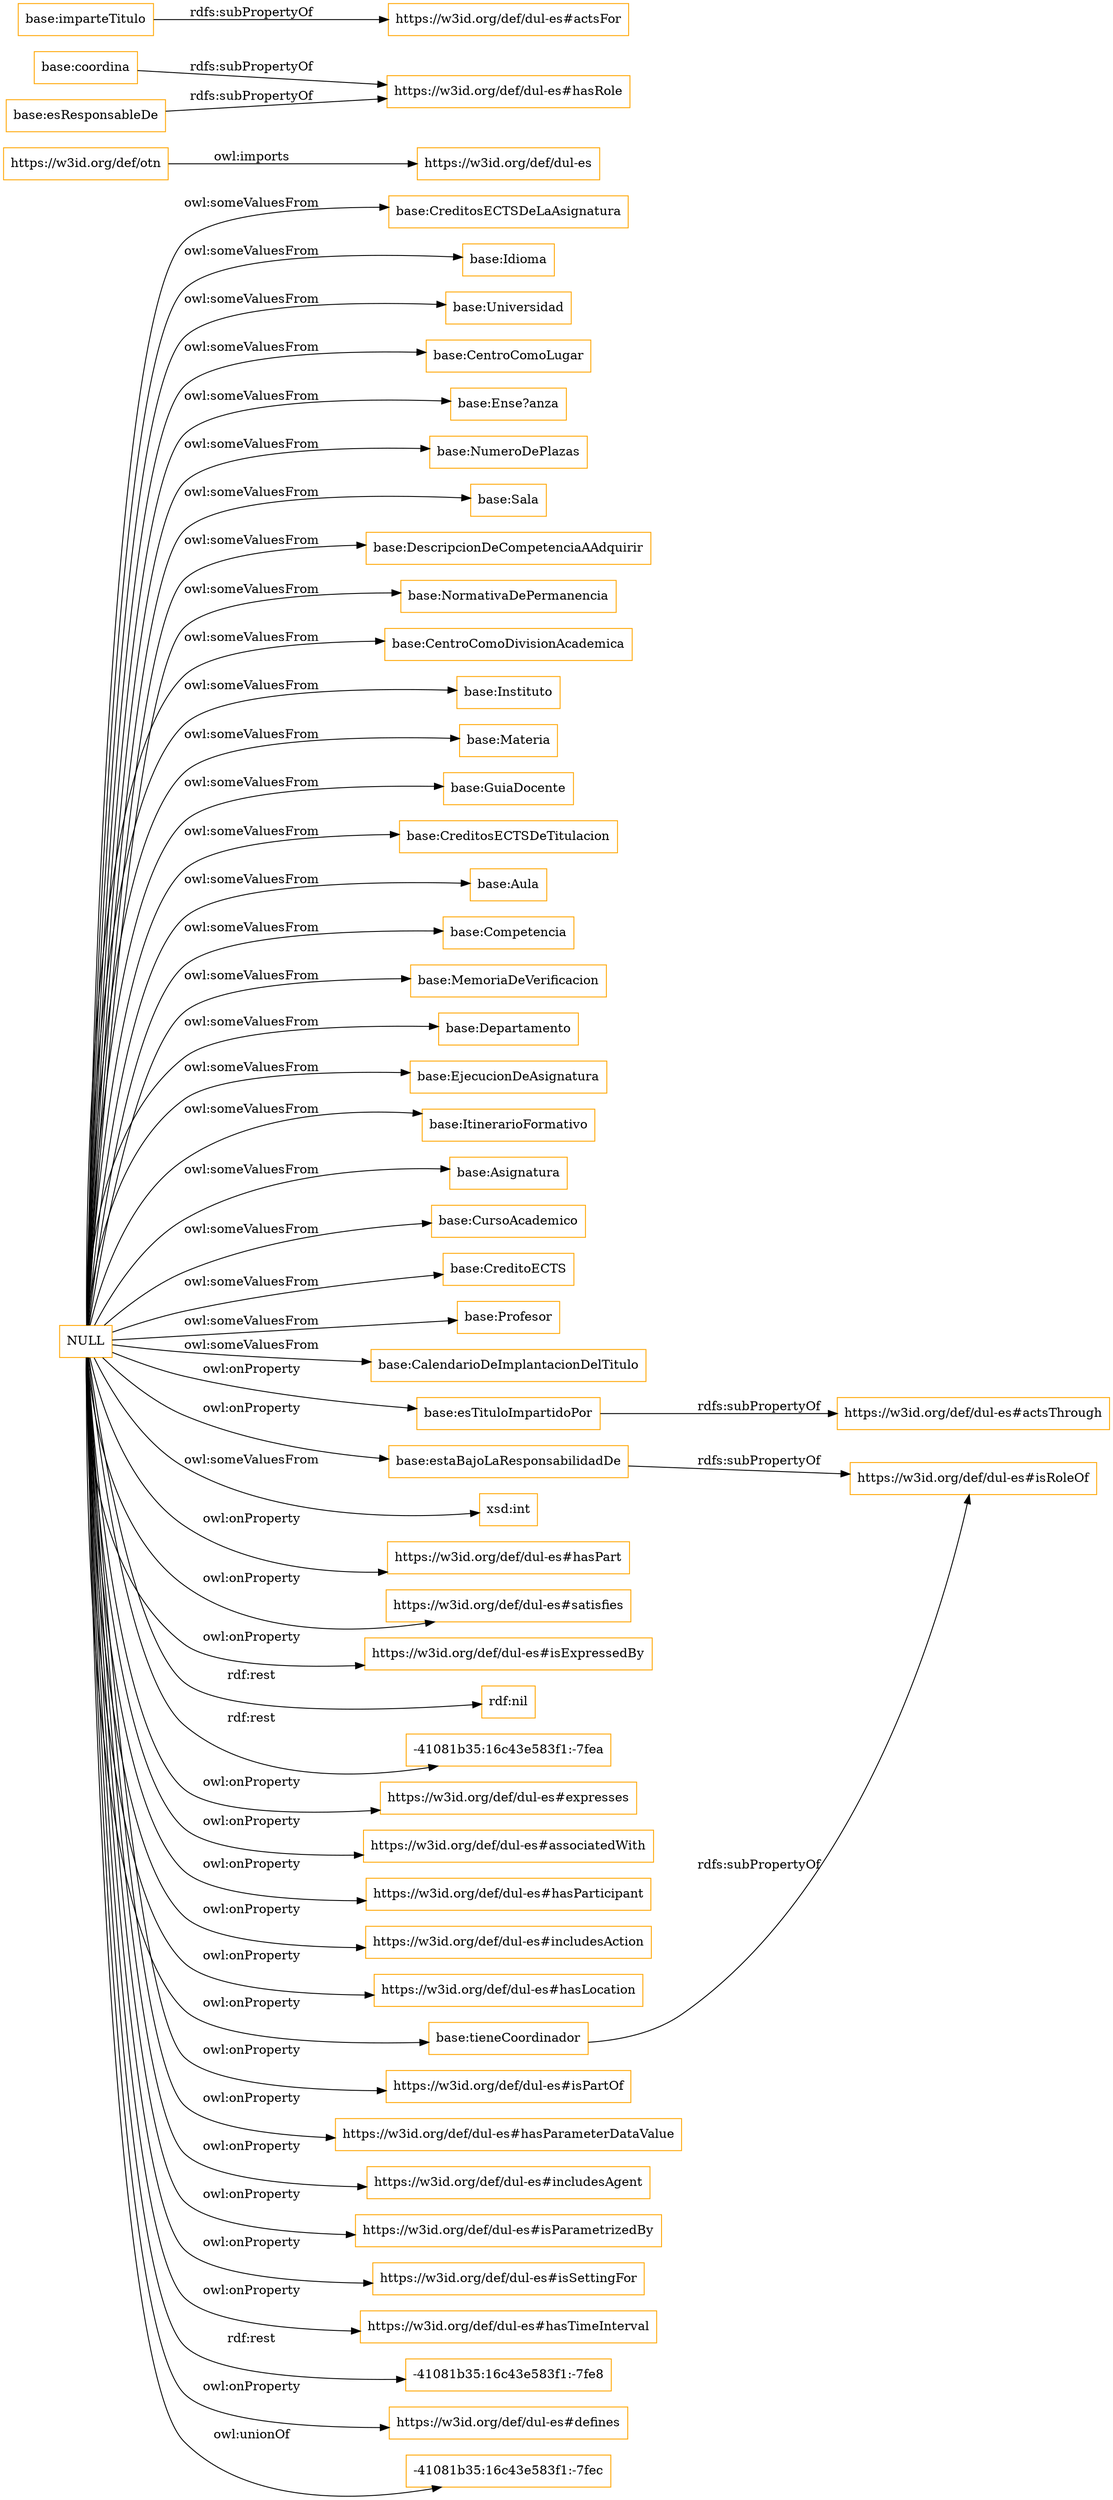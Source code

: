 digraph ar2dtool_diagram { 
rankdir=LR;
size="1501"
node [shape = rectangle, color="orange"]; "base:CreditosECTSDeLaAsignatura" "base:Idioma" "base:Universidad" "base:CentroComoLugar" "base:Ense?anza" "base:NumeroDePlazas" "base:Sala" "base:DescripcionDeCompetenciaAAdquirir" "base:NormativaDePermanencia" "base:CentroComoDivisionAcademica" "base:Instituto" "base:Materia" "base:GuiaDocente" "base:CreditosECTSDeTitulacion" "base:Aula" "base:Competencia" "base:MemoriaDeVerificacion" "base:Departamento" "base:EjecucionDeAsignatura" "base:ItinerarioFormativo" "base:Asignatura" "base:CursoAcademico" "base:CreditoECTS" "base:Profesor" "base:CalendarioDeImplantacionDelTitulo" ; /*classes style*/
	"base:esTituloImpartidoPor" -> "https://w3id.org/def/dul-es#actsThrough" [ label = "rdfs:subPropertyOf" ];
	"https://w3id.org/def/otn" -> "https://w3id.org/def/dul-es" [ label = "owl:imports" ];
	"base:estaBajoLaResponsabilidadDe" -> "https://w3id.org/def/dul-es#isRoleOf" [ label = "rdfs:subPropertyOf" ];
	"base:coordina" -> "https://w3id.org/def/dul-es#hasRole" [ label = "rdfs:subPropertyOf" ];
	"base:imparteTitulo" -> "https://w3id.org/def/dul-es#actsFor" [ label = "rdfs:subPropertyOf" ];
	"NULL" -> "base:CentroComoLugar" [ label = "owl:someValuesFrom" ];
	"NULL" -> "base:Departamento" [ label = "owl:someValuesFrom" ];
	"NULL" -> "base:Profesor" [ label = "owl:someValuesFrom" ];
	"NULL" -> "base:EjecucionDeAsignatura" [ label = "owl:someValuesFrom" ];
	"NULL" -> "base:ItinerarioFormativo" [ label = "owl:someValuesFrom" ];
	"NULL" -> "xsd:int" [ label = "owl:someValuesFrom" ];
	"NULL" -> "base:Idioma" [ label = "owl:someValuesFrom" ];
	"NULL" -> "https://w3id.org/def/dul-es#hasPart" [ label = "owl:onProperty" ];
	"NULL" -> "base:NumeroDePlazas" [ label = "owl:someValuesFrom" ];
	"NULL" -> "base:esTituloImpartidoPor" [ label = "owl:onProperty" ];
	"NULL" -> "base:Materia" [ label = "owl:someValuesFrom" ];
	"NULL" -> "https://w3id.org/def/dul-es#satisfies" [ label = "owl:onProperty" ];
	"NULL" -> "https://w3id.org/def/dul-es#isExpressedBy" [ label = "owl:onProperty" ];
	"NULL" -> "base:Universidad" [ label = "owl:someValuesFrom" ];
	"NULL" -> "base:CalendarioDeImplantacionDelTitulo" [ label = "owl:someValuesFrom" ];
	"NULL" -> "base:CreditoECTS" [ label = "owl:someValuesFrom" ];
	"NULL" -> "rdf:nil" [ label = "rdf:rest" ];
	"NULL" -> "base:MemoriaDeVerificacion" [ label = "owl:someValuesFrom" ];
	"NULL" -> "-41081b35:16c43e583f1:-7fea" [ label = "rdf:rest" ];
	"NULL" -> "https://w3id.org/def/dul-es#expresses" [ label = "owl:onProperty" ];
	"NULL" -> "https://w3id.org/def/dul-es#associatedWith" [ label = "owl:onProperty" ];
	"NULL" -> "base:Asignatura" [ label = "owl:someValuesFrom" ];
	"NULL" -> "base:CursoAcademico" [ label = "owl:someValuesFrom" ];
	"NULL" -> "base:CreditosECTSDeTitulacion" [ label = "owl:someValuesFrom" ];
	"NULL" -> "base:estaBajoLaResponsabilidadDe" [ label = "owl:onProperty" ];
	"NULL" -> "base:CentroComoDivisionAcademica" [ label = "owl:someValuesFrom" ];
	"NULL" -> "base:Ense?anza" [ label = "owl:someValuesFrom" ];
	"NULL" -> "base:Aula" [ label = "owl:someValuesFrom" ];
	"NULL" -> "https://w3id.org/def/dul-es#hasParticipant" [ label = "owl:onProperty" ];
	"NULL" -> "https://w3id.org/def/dul-es#includesAction" [ label = "owl:onProperty" ];
	"NULL" -> "base:GuiaDocente" [ label = "owl:someValuesFrom" ];
	"NULL" -> "https://w3id.org/def/dul-es#hasLocation" [ label = "owl:onProperty" ];
	"NULL" -> "base:tieneCoordinador" [ label = "owl:onProperty" ];
	"NULL" -> "base:Sala" [ label = "owl:someValuesFrom" ];
	"NULL" -> "https://w3id.org/def/dul-es#isPartOf" [ label = "owl:onProperty" ];
	"NULL" -> "base:DescripcionDeCompetenciaAAdquirir" [ label = "owl:someValuesFrom" ];
	"NULL" -> "base:Competencia" [ label = "owl:someValuesFrom" ];
	"NULL" -> "https://w3id.org/def/dul-es#hasParameterDataValue" [ label = "owl:onProperty" ];
	"NULL" -> "base:NormativaDePermanencia" [ label = "owl:someValuesFrom" ];
	"NULL" -> "https://w3id.org/def/dul-es#includesAgent" [ label = "owl:onProperty" ];
	"NULL" -> "base:CreditosECTSDeLaAsignatura" [ label = "owl:someValuesFrom" ];
	"NULL" -> "https://w3id.org/def/dul-es#isParametrizedBy" [ label = "owl:onProperty" ];
	"NULL" -> "https://w3id.org/def/dul-es#isSettingFor" [ label = "owl:onProperty" ];
	"NULL" -> "base:Instituto" [ label = "owl:someValuesFrom" ];
	"NULL" -> "https://w3id.org/def/dul-es#hasTimeInterval" [ label = "owl:onProperty" ];
	"NULL" -> "-41081b35:16c43e583f1:-7fe8" [ label = "rdf:rest" ];
	"NULL" -> "https://w3id.org/def/dul-es#defines" [ label = "owl:onProperty" ];
	"NULL" -> "-41081b35:16c43e583f1:-7fec" [ label = "owl:unionOf" ];
	"base:esResponsableDe" -> "https://w3id.org/def/dul-es#hasRole" [ label = "rdfs:subPropertyOf" ];
	"base:tieneCoordinador" -> "https://w3id.org/def/dul-es#isRoleOf" [ label = "rdfs:subPropertyOf" ];

}
